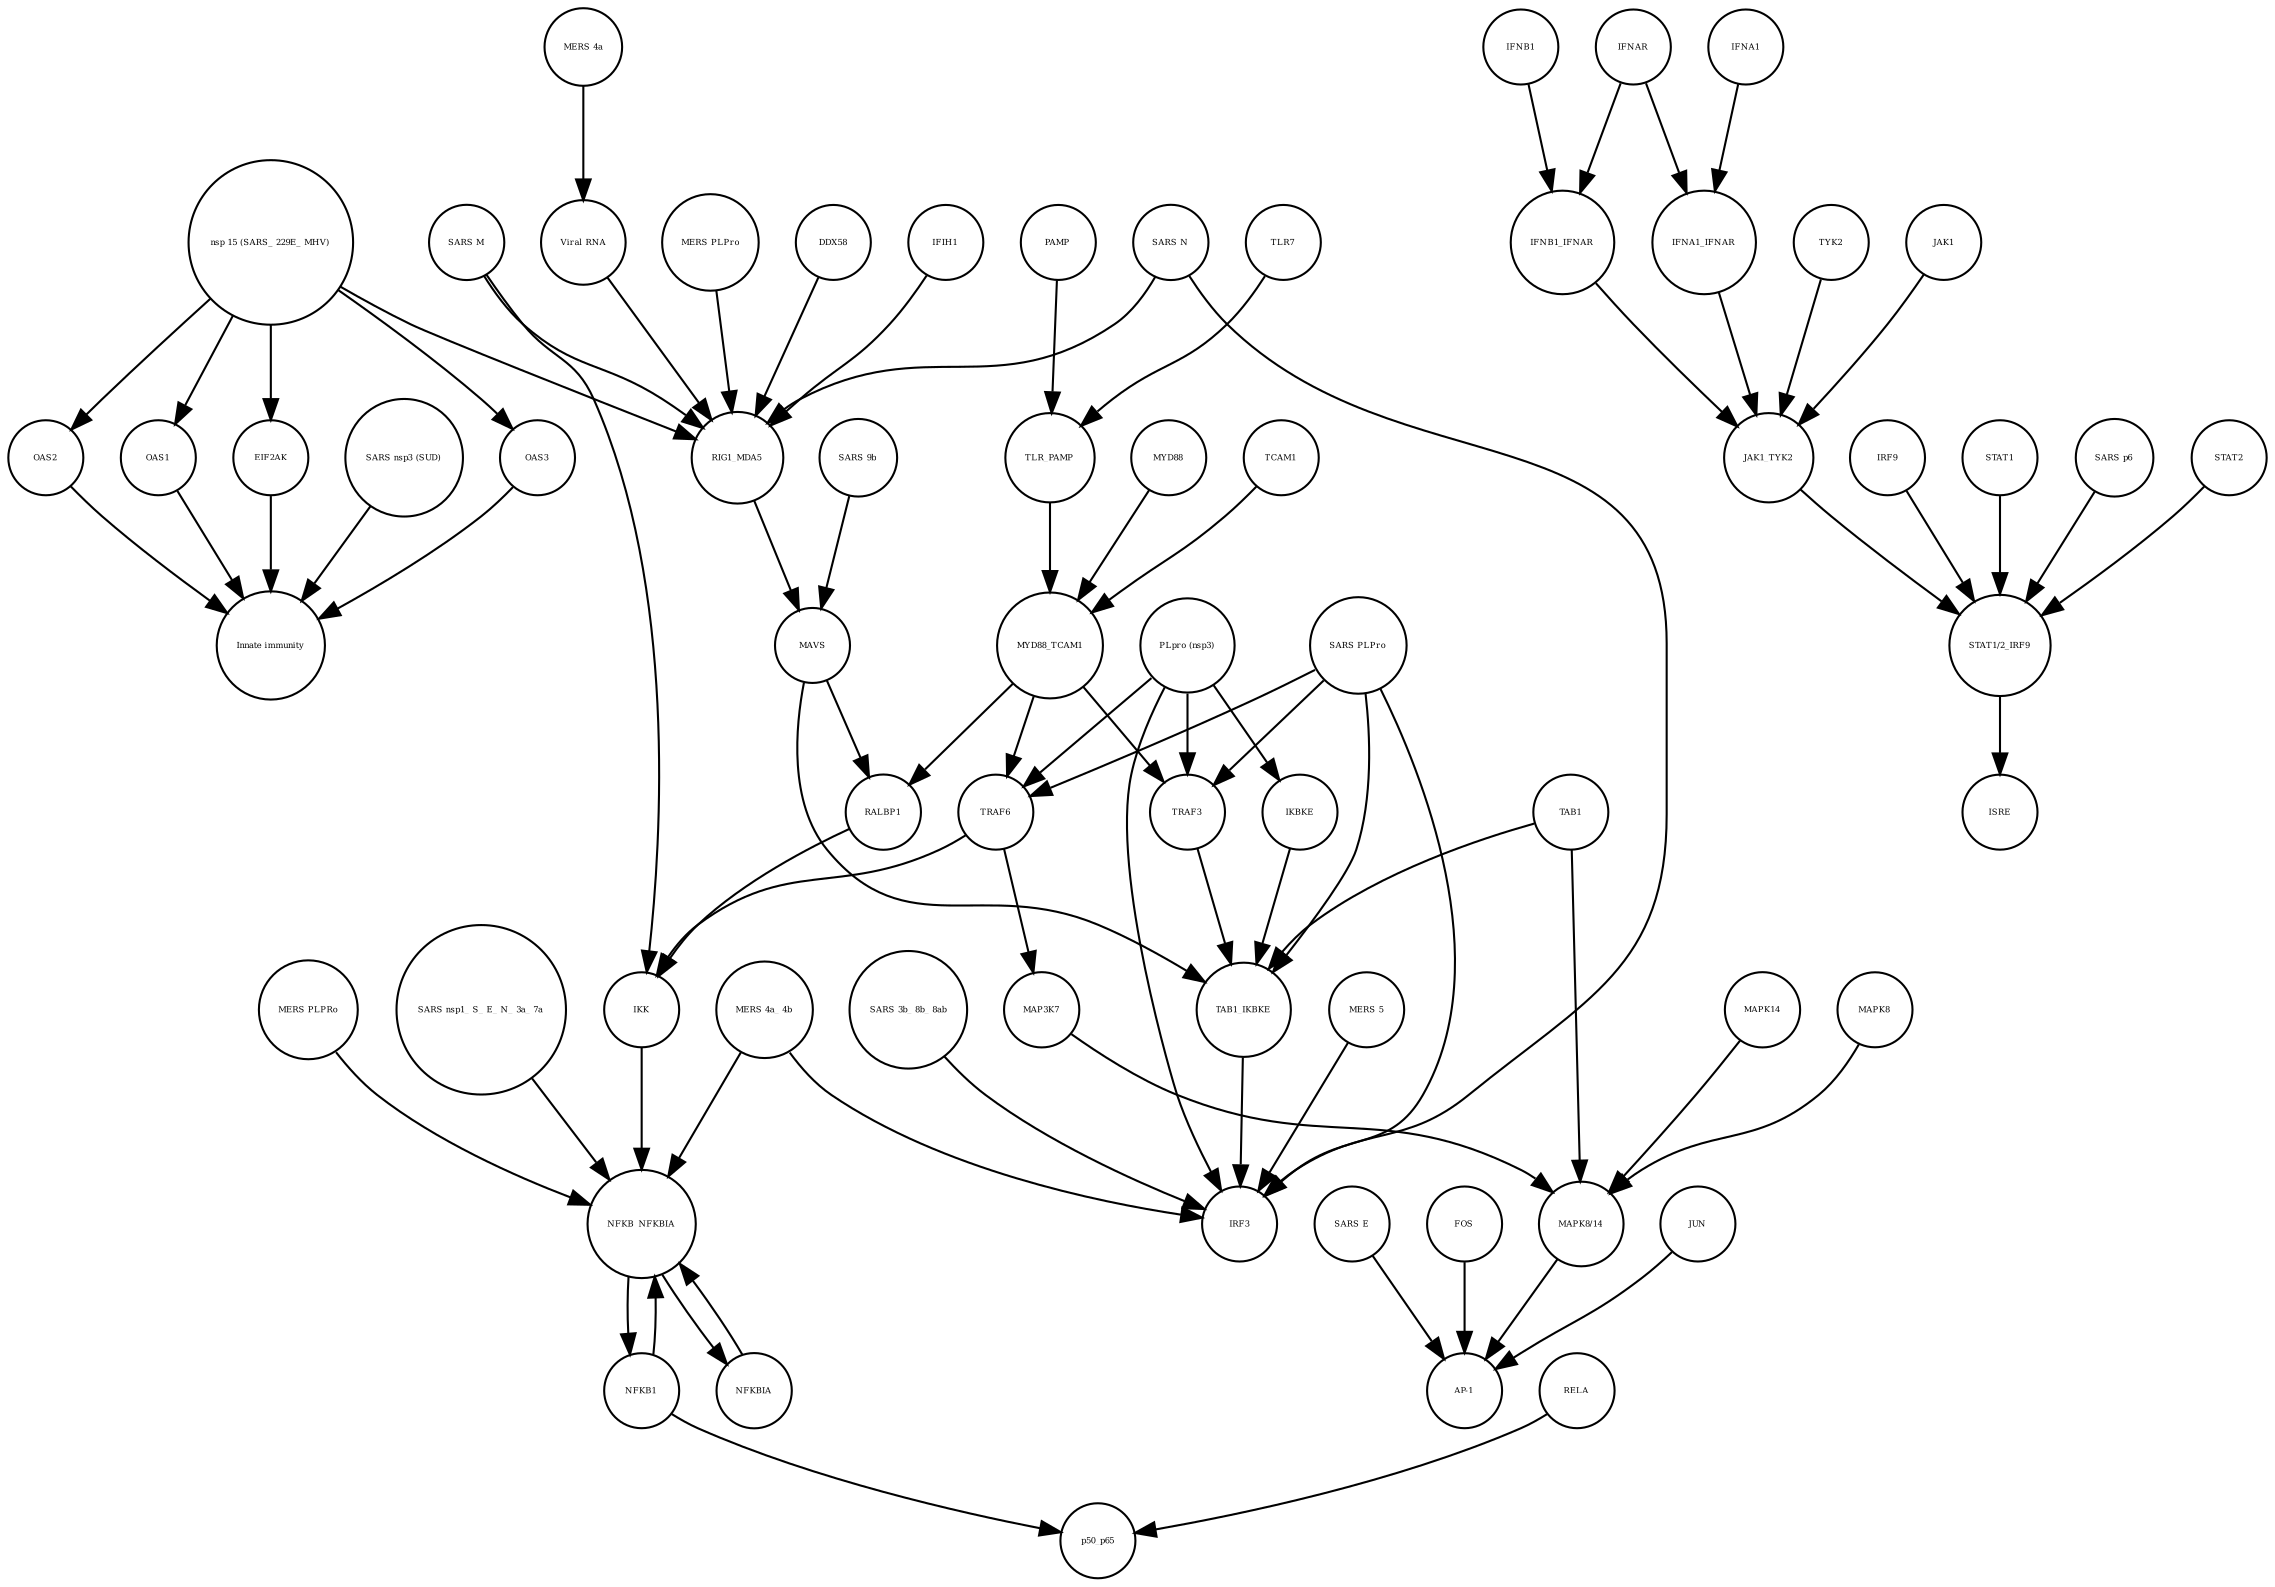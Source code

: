 strict digraph  {
OAS3 [annotation=urn_miriam_pubmed_31226023, bipartite=0, cls=macromolecule, fontsize=4, label=OAS3, shape=circle];
"Innate immunity" [annotation=urn_miriam_pubmed_31226023, bipartite=0, cls=phenotype, fontsize=4, label="Innate immunity", shape=circle];
OAS2 [annotation=urn_miriam_pubmed_31226023, bipartite=0, cls=macromolecule, fontsize=4, label=OAS2, shape=circle];
OAS1 [annotation=urn_miriam_pubmed_31226023, bipartite=0, cls=macromolecule, fontsize=4, label=OAS1, shape=circle];
EIF2AK [annotation=urn_miriam_pubmed_31226023, bipartite=0, cls=macromolecule, fontsize=4, label=EIF2AK, shape=circle];
"SARS nsp3 (SUD)" [annotation=urn_miriam_pubmed_31226023, bipartite=0, cls=macromolecule, fontsize=4, label="SARS nsp3 (SUD)", shape=circle];
JUN [annotation="", bipartite=0, cls=macromolecule, fontsize=4, label=JUN, shape=circle];
NFKB_NFKBIA [annotation="", bipartite=0, cls=complex, fontsize=4, label=NFKB_NFKBIA, shape=circle];
TAB1 [annotation="", bipartite=0, cls=macromolecule, fontsize=4, label=TAB1, shape=circle];
IFNB1 [annotation=urn_miriam_pubmed_24362405, bipartite=0, cls=macromolecule, fontsize=4, label=IFNB1, shape=circle];
IKK [annotation="", bipartite=0, cls=complex, fontsize=4, label=IKK, shape=circle];
NFKB1 [annotation="", bipartite=0, cls=macromolecule, fontsize=4, label=NFKB1, shape=circle];
NFKBIA [annotation="", bipartite=0, cls=macromolecule, fontsize=4, label=NFKBIA, shape=circle];
IFNA1_IFNAR [annotation=urn_miriam_pubmed_31226023, bipartite=0, cls=complex, fontsize=4, label=IFNA1_IFNAR, shape=circle];
ISRE [annotation=urn_miriam_pubmed_31226023, bipartite=0, cls=complex, fontsize=4, label=ISRE, shape=circle];
TAB1_IKBKE [annotation="", bipartite=0, cls=complex, fontsize=4, label=TAB1_IKBKE, shape=circle];
"SARS E" [annotation=urn_miriam_pubmed_31226023, bipartite=0, cls=macromolecule, fontsize=4, label="SARS E", shape=circle];
"Viral RNA" [annotation="", bipartite=0, cls="simple chemical", fontsize=4, label="Viral RNA", shape=circle];
IFNAR [annotation=urn_miriam_pubmed_31226023, bipartite=0, cls=complex, fontsize=4, label=IFNAR, shape=circle];
"SARS M" [annotation=urn_miriam_pubmed_31226023, bipartite=0, cls=macromolecule, fontsize=4, label="SARS M", shape=circle];
IRF9 [annotation=urn_miriam_pubmed_31226023, bipartite=0, cls=macromolecule, fontsize=4, label=IRF9, shape=circle];
TLR_PAMP [annotation="", bipartite=0, cls=complex, fontsize=4, label=TLR_PAMP, shape=circle];
"MERS 4a" [annotation="", bipartite=0, cls=macromolecule, fontsize=4, label="MERS 4a", shape=circle];
"MERS 5" [annotation="", bipartite=0, cls=macromolecule, fontsize=4, label="MERS 5", shape=circle];
p50_p65 [annotation="", bipartite=0, cls=complex, fontsize=4, label=p50_p65, shape=circle];
RELA [annotation="", bipartite=0, cls=macromolecule, fontsize=4, label=RELA, shape=circle];
MYD88 [annotation=urn_miriam_pubmed_31226023, bipartite=0, cls=macromolecule, fontsize=4, label=MYD88, shape=circle];
"MERS PLPro" [annotation="", bipartite=0, cls=macromolecule, fontsize=4, label="MERS PLPro", shape=circle];
"STAT1/2_IRF9" [annotation=urn_miriam_pubmed_31226023, bipartite=0, cls=complex, fontsize=4, label="STAT1/2_IRF9", shape=circle];
IRF3 [annotation="", bipartite=0, cls=macromolecule, fontsize=4, label=IRF3, shape=circle];
MAPK14 [annotation="", bipartite=0, cls=macromolecule, fontsize=4, label=MAPK14, shape=circle];
"SARS PLPro" [annotation=urn_miriam_pubmed_31226023, bipartite=0, cls=macromolecule, fontsize=4, label="SARS PLPro", shape=circle];
STAT1 [annotation=urn_miriam_pubmed_31226023, bipartite=0, cls=macromolecule, fontsize=4, label=STAT1, shape=circle];
RIG1_MDA5 [annotation="", bipartite=0, cls=complex, fontsize=4, label=RIG1_MDA5, shape=circle];
"SARS p6" [annotation=urn_miriam_pubmed_31226023, bipartite=0, cls=macromolecule, fontsize=4, label="SARS p6", shape=circle];
TRAF6 [annotation="", bipartite=0, cls=macromolecule, fontsize=4, label=TRAF6, shape=circle];
IFNA1 [annotation="urn_miriam_pubmed_17911435|urn_miriam_pubmed_24362405", bipartite=0, cls=macromolecule, fontsize=4, label=IFNA1, shape=circle];
MAP3K7 [annotation="", bipartite=0, cls=macromolecule, fontsize=4, label=MAP3K7, shape=circle];
DDX58 [annotation="", bipartite=0, cls=macromolecule, fontsize=4, label=DDX58, shape=circle];
"SARS 9b" [annotation=urn_miriam_pubmed_31226023, bipartite=0, cls=macromolecule, fontsize=4, label="SARS 9b", shape=circle];
"MERS 4a_ 4b" [annotation="", bipartite=0, cls=macromolecule, fontsize=4, label="MERS 4a_ 4b", shape=circle];
TCAM1 [annotation="", bipartite=0, cls=macromolecule, fontsize=4, label=TCAM1, shape=circle];
IFIH1 [annotation="", bipartite=0, cls=macromolecule, fontsize=4, label=IFIH1, shape=circle];
TRAF3 [annotation="", bipartite=0, cls=macromolecule, fontsize=4, label=TRAF3, shape=circle];
"MERS PLPRo" [annotation="", bipartite=0, cls=macromolecule, fontsize=4, label="MERS PLPRo", shape=circle];
MAPK8 [annotation="", bipartite=0, cls=macromolecule, fontsize=4, label=MAPK8, shape=circle];
MYD88_TCAM1 [annotation="", bipartite=0, cls=complex, fontsize=4, label=MYD88_TCAM1, shape=circle];
"SARS nsp1_ S_ E_ N_ 3a_ 7a" [annotation=urn_miriam_pubmed_31226023, bipartite=0, cls=macromolecule, fontsize=4, label="SARS nsp1_ S_ E_ N_ 3a_ 7a", shape=circle];
RALBP1 [annotation="", bipartite=0, cls=macromolecule, fontsize=4, label=RALBP1, shape=circle];
"PLpro (nsp3)" [annotation="", bipartite=0, cls=macromolecule, fontsize=4, label="PLpro (nsp3)", shape=circle];
"SARS N" [annotation="", bipartite=0, cls=macromolecule, fontsize=4, label="SARS N", shape=circle];
"nsp 15 (SARS_ 229E_ MHV)" [annotation=urn_miriam_pubmed_31226023, bipartite=0, cls=macromolecule, fontsize=4, label="nsp 15 (SARS_ 229E_ MHV)", shape=circle];
JAK1_TYK2 [annotation=urn_miriam_pubmed_31226023, bipartite=0, cls=complex, fontsize=4, label=JAK1_TYK2, shape=circle];
FOS [annotation="", bipartite=0, cls=macromolecule, fontsize=4, label=FOS, shape=circle];
"AP-1" [annotation="", bipartite=0, cls=complex, fontsize=4, label="AP-1", shape=circle];
"MAPK8/14" [annotation="", bipartite=0, cls=complex, fontsize=4, label="MAPK8/14", shape=circle];
IKBKE [annotation="", bipartite=0, cls=macromolecule, fontsize=4, label=IKBKE, shape=circle];
"SARS 3b_ 8b_ 8ab" [annotation=urn_miriam_pubmed_31226023, bipartite=0, cls=macromolecule, fontsize=4, label="SARS 3b_ 8b_ 8ab", shape=circle];
TYK2 [annotation=urn_miriam_pubmed_31226023, bipartite=0, cls=macromolecule, fontsize=4, label=TYK2, shape=circle];
IFNB1_IFNAR [annotation=urn_miriam_pubmed_31226023, bipartite=0, cls=complex, fontsize=4, label=IFNB1_IFNAR, shape=circle];
STAT2 [annotation=urn_miriam_pubmed_31226023, bipartite=0, cls=macromolecule, fontsize=4, label=STAT2, shape=circle];
PAMP [annotation="", bipartite=0, cls="simple chemical", fontsize=4, label=PAMP, shape=circle];
MAVS [annotation="", bipartite=0, cls=macromolecule, fontsize=4, label=MAVS, shape=circle];
JAK1 [annotation=urn_miriam_pubmed_31226023, bipartite=0, cls=macromolecule, fontsize=4, label=JAK1, shape=circle];
TLR7 [annotation="", bipartite=0, cls=macromolecule, fontsize=4, label=TLR7, shape=circle];
OAS3 -> "Innate immunity"  [annotation="", interaction_type=stimulation];
OAS2 -> "Innate immunity"  [annotation="", interaction_type=stimulation];
OAS1 -> "Innate immunity"  [annotation="", interaction_type=stimulation];
EIF2AK -> "Innate immunity"  [annotation="", interaction_type=stimulation];
"SARS nsp3 (SUD)" -> "Innate immunity"  [annotation="", interaction_type=inhibition];
JUN -> "AP-1"  [annotation="", interaction_type=production];
NFKB_NFKBIA -> NFKB1  [annotation="", interaction_type=production];
NFKB_NFKBIA -> NFKBIA  [annotation="", interaction_type=production];
TAB1 -> TAB1_IKBKE  [annotation="", interaction_type=production];
TAB1 -> "MAPK8/14"  [annotation="", interaction_type=catalysis];
IFNB1 -> IFNB1_IFNAR  [annotation="", interaction_type=production];
IKK -> NFKB_NFKBIA  [annotation="", interaction_type=inhibition];
NFKB1 -> NFKB_NFKBIA  [annotation="", interaction_type=production];
NFKB1 -> p50_p65  [annotation="", interaction_type=production];
NFKBIA -> NFKB_NFKBIA  [annotation="", interaction_type=production];
IFNA1_IFNAR -> JAK1_TYK2  [annotation=urn_miriam_pubmed_31226023, interaction_type=catalysis];
TAB1_IKBKE -> IRF3  [annotation="", interaction_type=catalysis];
"SARS E" -> "AP-1"  [annotation="", interaction_type=catalysis];
"Viral RNA" -> RIG1_MDA5  [annotation="", interaction_type=catalysis];
IFNAR -> IFNB1_IFNAR  [annotation="", interaction_type=production];
IFNAR -> IFNA1_IFNAR  [annotation="", interaction_type=production];
"SARS M" -> RIG1_MDA5  [annotation="", interaction_type=inhibition];
"SARS M" -> IKK  [annotation="", interaction_type=inhibition];
IRF9 -> "STAT1/2_IRF9"  [annotation="", interaction_type=production];
TLR_PAMP -> MYD88_TCAM1  [annotation="", interaction_type=catalysis];
"MERS 4a" -> "Viral RNA"  [annotation="", interaction_type=inhibition];
"MERS 5" -> IRF3  [annotation="", interaction_type=inhibition];
RELA -> p50_p65  [annotation="", interaction_type=production];
MYD88 -> MYD88_TCAM1  [annotation="", interaction_type=production];
"MERS PLPro" -> RIG1_MDA5  [annotation="", interaction_type=inhibition];
"STAT1/2_IRF9" -> ISRE  [annotation="", interaction_type=production];
MAPK14 -> "MAPK8/14"  [annotation="", interaction_type=production];
"SARS PLPro" -> IRF3  [annotation="", interaction_type=inhibition];
"SARS PLPro" -> TRAF3  [annotation="", interaction_type=inhibition];
"SARS PLPro" -> TRAF6  [annotation=urn_miriam_pubmed_31226023, interaction_type=inhibition];
"SARS PLPro" -> TAB1_IKBKE  [annotation="", interaction_type=inhibition];
STAT1 -> "STAT1/2_IRF9"  [annotation="", interaction_type=production];
RIG1_MDA5 -> MAVS  [annotation="", interaction_type=catalysis];
"SARS p6" -> "STAT1/2_IRF9"  [annotation=urn_miriam_pubmed_31226023, interaction_type=inhibition];
TRAF6 -> MAP3K7  [annotation="", interaction_type=catalysis];
TRAF6 -> IKK  [annotation="", interaction_type=catalysis];
IFNA1 -> IFNA1_IFNAR  [annotation="", interaction_type=production];
MAP3K7 -> "MAPK8/14"  [annotation="", interaction_type=catalysis];
DDX58 -> RIG1_MDA5  [annotation="", interaction_type=production];
"SARS 9b" -> MAVS  [annotation="", interaction_type=inhibition];
"MERS 4a_ 4b" -> NFKB_NFKBIA  [annotation="", interaction_type=inhibition];
"MERS 4a_ 4b" -> IRF3  [annotation="", interaction_type=inhibition];
TCAM1 -> MYD88_TCAM1  [annotation="", interaction_type=production];
IFIH1 -> RIG1_MDA5  [annotation="", interaction_type=production];
TRAF3 -> TAB1_IKBKE  [annotation="", interaction_type=catalysis];
"MERS PLPRo" -> NFKB_NFKBIA  [annotation="", interaction_type=inhibition];
MAPK8 -> "MAPK8/14"  [annotation="", interaction_type=production];
MYD88_TCAM1 -> TRAF3  [annotation="", interaction_type=catalysis];
MYD88_TCAM1 -> RALBP1  [annotation="", interaction_type=catalysis];
MYD88_TCAM1 -> TRAF6  [annotation=urn_miriam_pubmed_31226023, interaction_type=catalysis];
"SARS nsp1_ S_ E_ N_ 3a_ 7a" -> NFKB_NFKBIA  [annotation="", interaction_type=catalysis];
RALBP1 -> IKK  [annotation="", interaction_type=catalysis];
"PLpro (nsp3)" -> IRF3  [annotation="", interaction_type=inhibition];
"PLpro (nsp3)" -> TRAF3  [annotation="", interaction_type=inhibition];
"PLpro (nsp3)" -> TRAF6  [annotation=urn_miriam_pubmed_31226023, interaction_type=inhibition];
"PLpro (nsp3)" -> IKBKE  [annotation="", interaction_type=inhibition];
"SARS N" -> IRF3  [annotation="", interaction_type=inhibition];
"SARS N" -> RIG1_MDA5  [annotation="", interaction_type=inhibition];
"nsp 15 (SARS_ 229E_ MHV)" -> OAS2  [annotation="", interaction_type=inhibition];
"nsp 15 (SARS_ 229E_ MHV)" -> RIG1_MDA5  [annotation="", interaction_type=inhibition];
"nsp 15 (SARS_ 229E_ MHV)" -> OAS3  [annotation="", interaction_type=inhibition];
"nsp 15 (SARS_ 229E_ MHV)" -> EIF2AK  [annotation="", interaction_type=inhibition];
"nsp 15 (SARS_ 229E_ MHV)" -> OAS1  [annotation="", interaction_type=inhibition];
JAK1_TYK2 -> "STAT1/2_IRF9"  [annotation=urn_miriam_pubmed_31226023, interaction_type=catalysis];
FOS -> "AP-1"  [annotation="", interaction_type=production];
"MAPK8/14" -> "AP-1"  [annotation="", interaction_type=catalysis];
IKBKE -> TAB1_IKBKE  [annotation="", interaction_type=production];
"SARS 3b_ 8b_ 8ab" -> IRF3  [annotation="", interaction_type=inhibition];
TYK2 -> JAK1_TYK2  [annotation="", interaction_type=production];
IFNB1_IFNAR -> JAK1_TYK2  [annotation=urn_miriam_pubmed_31226023, interaction_type=catalysis];
STAT2 -> "STAT1/2_IRF9"  [annotation="", interaction_type=production];
PAMP -> TLR_PAMP  [annotation="", interaction_type=production];
MAVS -> RALBP1  [annotation="", interaction_type=catalysis];
MAVS -> TAB1_IKBKE  [annotation="", interaction_type=catalysis];
JAK1 -> JAK1_TYK2  [annotation="", interaction_type=production];
TLR7 -> TLR_PAMP  [annotation="", interaction_type=production];
}

